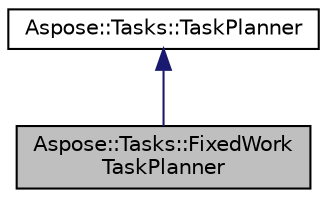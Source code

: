 digraph "Aspose::Tasks::FixedWorkTaskPlanner"
{
 // LATEX_PDF_SIZE
  edge [fontname="Helvetica",fontsize="10",labelfontname="Helvetica",labelfontsize="10"];
  node [fontname="Helvetica",fontsize="10",shape=record];
  Node1 [label="Aspose::Tasks::FixedWork\lTaskPlanner",height=0.2,width=0.4,color="black", fillcolor="grey75", style="filled", fontcolor="black",tooltip=" "];
  Node2 -> Node1 [dir="back",color="midnightblue",fontsize="10",style="solid",fontname="Helvetica"];
  Node2 [label="Aspose::Tasks::TaskPlanner",height=0.2,width=0.4,color="black", fillcolor="white", style="filled",URL="$class_aspose_1_1_tasks_1_1_task_planner.html",tooltip=" "];
}
